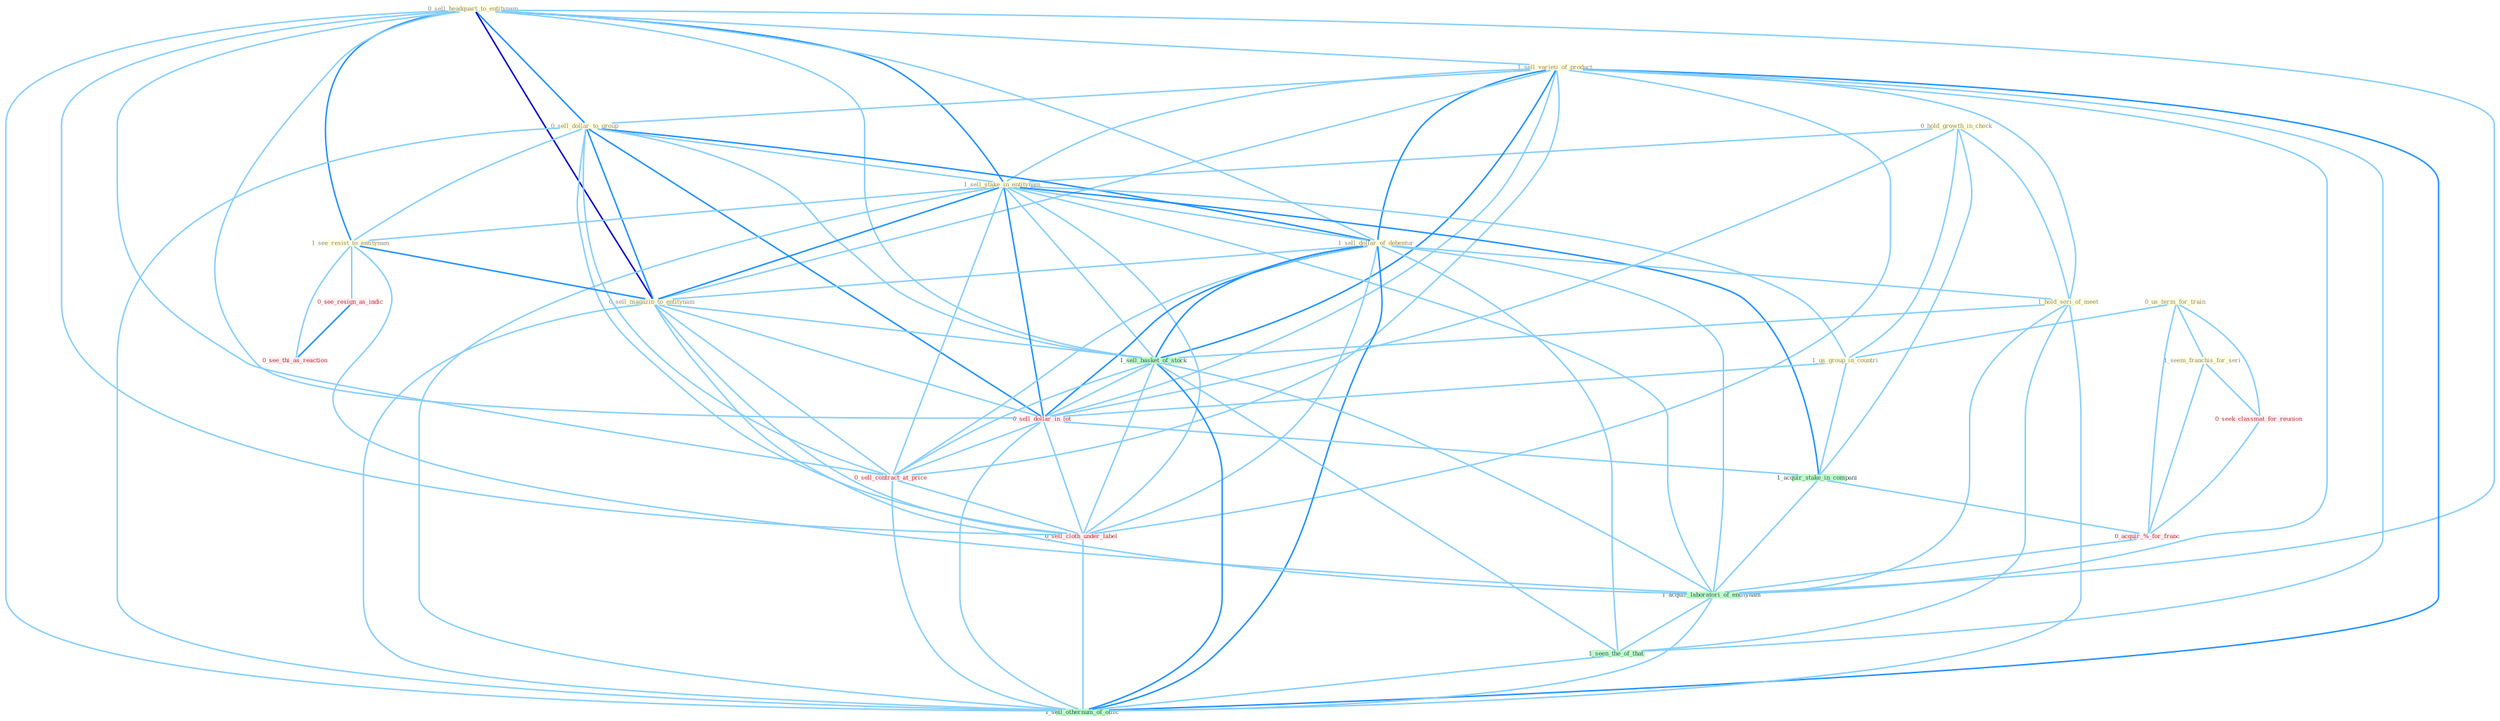 Graph G{ 
    node
    [shape=polygon,style=filled,width=.5,height=.06,color="#BDFCC9",fixedsize=true,fontsize=4,
    fontcolor="#2f4f4f"];
    {node
    [color="#ffffe0", fontcolor="#8b7d6b"] "0_hold_growth_in_check " "0_sell_headquart_to_entitynam " "1_sell_varieti_of_product " "0_sell_dollar_to_group " "0_us_term_for_train " "1_sell_stake_in_entitynam " "1_sell_dollar_of_debentur " "1_seem_franchis_for_seri " "1_us_group_in_countri " "1_see_resist_to_entitynam " "1_hold_seri_of_meet " "0_sell_magazin_to_entitynam "}
{node [color="#fff0f5", fontcolor="#b22222"] "0_seek_classmat_for_reunion " "0_sell_dollar_in_lot " "0_see_resign_as_indic " "0_acquir_%_for_franc " "0_sell_contract_at_price " "0_sell_cloth_under_label " "0_see_thi_as_reaction "}
edge [color="#B0E2FF"];

	"0_hold_growth_in_check " -- "1_sell_stake_in_entitynam " [w="1", color="#87cefa" ];
	"0_hold_growth_in_check " -- "1_us_group_in_countri " [w="1", color="#87cefa" ];
	"0_hold_growth_in_check " -- "1_hold_seri_of_meet " [w="1", color="#87cefa" ];
	"0_hold_growth_in_check " -- "0_sell_dollar_in_lot " [w="1", color="#87cefa" ];
	"0_hold_growth_in_check " -- "1_acquir_stake_in_compani " [w="1", color="#87cefa" ];
	"0_sell_headquart_to_entitynam " -- "1_sell_varieti_of_product " [w="1", color="#87cefa" ];
	"0_sell_headquart_to_entitynam " -- "0_sell_dollar_to_group " [w="2", color="#1e90ff" , len=0.8];
	"0_sell_headquart_to_entitynam " -- "1_sell_stake_in_entitynam " [w="2", color="#1e90ff" , len=0.8];
	"0_sell_headquart_to_entitynam " -- "1_sell_dollar_of_debentur " [w="1", color="#87cefa" ];
	"0_sell_headquart_to_entitynam " -- "1_see_resist_to_entitynam " [w="2", color="#1e90ff" , len=0.8];
	"0_sell_headquart_to_entitynam " -- "0_sell_magazin_to_entitynam " [w="3", color="#0000cd" , len=0.6];
	"0_sell_headquart_to_entitynam " -- "1_sell_basket_of_stock " [w="1", color="#87cefa" ];
	"0_sell_headquart_to_entitynam " -- "0_sell_dollar_in_lot " [w="1", color="#87cefa" ];
	"0_sell_headquart_to_entitynam " -- "0_sell_contract_at_price " [w="1", color="#87cefa" ];
	"0_sell_headquart_to_entitynam " -- "1_acquir_laboratori_of_entitynam " [w="1", color="#87cefa" ];
	"0_sell_headquart_to_entitynam " -- "0_sell_cloth_under_label " [w="1", color="#87cefa" ];
	"0_sell_headquart_to_entitynam " -- "1_sell_othernum_of_offic " [w="1", color="#87cefa" ];
	"1_sell_varieti_of_product " -- "0_sell_dollar_to_group " [w="1", color="#87cefa" ];
	"1_sell_varieti_of_product " -- "1_sell_stake_in_entitynam " [w="1", color="#87cefa" ];
	"1_sell_varieti_of_product " -- "1_sell_dollar_of_debentur " [w="2", color="#1e90ff" , len=0.8];
	"1_sell_varieti_of_product " -- "1_hold_seri_of_meet " [w="1", color="#87cefa" ];
	"1_sell_varieti_of_product " -- "0_sell_magazin_to_entitynam " [w="1", color="#87cefa" ];
	"1_sell_varieti_of_product " -- "1_sell_basket_of_stock " [w="2", color="#1e90ff" , len=0.8];
	"1_sell_varieti_of_product " -- "0_sell_dollar_in_lot " [w="1", color="#87cefa" ];
	"1_sell_varieti_of_product " -- "0_sell_contract_at_price " [w="1", color="#87cefa" ];
	"1_sell_varieti_of_product " -- "1_acquir_laboratori_of_entitynam " [w="1", color="#87cefa" ];
	"1_sell_varieti_of_product " -- "0_sell_cloth_under_label " [w="1", color="#87cefa" ];
	"1_sell_varieti_of_product " -- "1_seen_the_of_that " [w="1", color="#87cefa" ];
	"1_sell_varieti_of_product " -- "1_sell_othernum_of_offic " [w="2", color="#1e90ff" , len=0.8];
	"0_sell_dollar_to_group " -- "1_sell_stake_in_entitynam " [w="1", color="#87cefa" ];
	"0_sell_dollar_to_group " -- "1_sell_dollar_of_debentur " [w="2", color="#1e90ff" , len=0.8];
	"0_sell_dollar_to_group " -- "1_see_resist_to_entitynam " [w="1", color="#87cefa" ];
	"0_sell_dollar_to_group " -- "0_sell_magazin_to_entitynam " [w="2", color="#1e90ff" , len=0.8];
	"0_sell_dollar_to_group " -- "1_sell_basket_of_stock " [w="1", color="#87cefa" ];
	"0_sell_dollar_to_group " -- "0_sell_dollar_in_lot " [w="2", color="#1e90ff" , len=0.8];
	"0_sell_dollar_to_group " -- "0_sell_contract_at_price " [w="1", color="#87cefa" ];
	"0_sell_dollar_to_group " -- "0_sell_cloth_under_label " [w="1", color="#87cefa" ];
	"0_sell_dollar_to_group " -- "1_sell_othernum_of_offic " [w="1", color="#87cefa" ];
	"0_us_term_for_train " -- "1_seem_franchis_for_seri " [w="1", color="#87cefa" ];
	"0_us_term_for_train " -- "1_us_group_in_countri " [w="1", color="#87cefa" ];
	"0_us_term_for_train " -- "0_seek_classmat_for_reunion " [w="1", color="#87cefa" ];
	"0_us_term_for_train " -- "0_acquir_%_for_franc " [w="1", color="#87cefa" ];
	"1_sell_stake_in_entitynam " -- "1_sell_dollar_of_debentur " [w="1", color="#87cefa" ];
	"1_sell_stake_in_entitynam " -- "1_us_group_in_countri " [w="1", color="#87cefa" ];
	"1_sell_stake_in_entitynam " -- "1_see_resist_to_entitynam " [w="1", color="#87cefa" ];
	"1_sell_stake_in_entitynam " -- "0_sell_magazin_to_entitynam " [w="2", color="#1e90ff" , len=0.8];
	"1_sell_stake_in_entitynam " -- "1_sell_basket_of_stock " [w="1", color="#87cefa" ];
	"1_sell_stake_in_entitynam " -- "0_sell_dollar_in_lot " [w="2", color="#1e90ff" , len=0.8];
	"1_sell_stake_in_entitynam " -- "1_acquir_stake_in_compani " [w="2", color="#1e90ff" , len=0.8];
	"1_sell_stake_in_entitynam " -- "0_sell_contract_at_price " [w="1", color="#87cefa" ];
	"1_sell_stake_in_entitynam " -- "1_acquir_laboratori_of_entitynam " [w="1", color="#87cefa" ];
	"1_sell_stake_in_entitynam " -- "0_sell_cloth_under_label " [w="1", color="#87cefa" ];
	"1_sell_stake_in_entitynam " -- "1_sell_othernum_of_offic " [w="1", color="#87cefa" ];
	"1_sell_dollar_of_debentur " -- "1_hold_seri_of_meet " [w="1", color="#87cefa" ];
	"1_sell_dollar_of_debentur " -- "0_sell_magazin_to_entitynam " [w="1", color="#87cefa" ];
	"1_sell_dollar_of_debentur " -- "1_sell_basket_of_stock " [w="2", color="#1e90ff" , len=0.8];
	"1_sell_dollar_of_debentur " -- "0_sell_dollar_in_lot " [w="2", color="#1e90ff" , len=0.8];
	"1_sell_dollar_of_debentur " -- "0_sell_contract_at_price " [w="1", color="#87cefa" ];
	"1_sell_dollar_of_debentur " -- "1_acquir_laboratori_of_entitynam " [w="1", color="#87cefa" ];
	"1_sell_dollar_of_debentur " -- "0_sell_cloth_under_label " [w="1", color="#87cefa" ];
	"1_sell_dollar_of_debentur " -- "1_seen_the_of_that " [w="1", color="#87cefa" ];
	"1_sell_dollar_of_debentur " -- "1_sell_othernum_of_offic " [w="2", color="#1e90ff" , len=0.8];
	"1_seem_franchis_for_seri " -- "0_seek_classmat_for_reunion " [w="1", color="#87cefa" ];
	"1_seem_franchis_for_seri " -- "0_acquir_%_for_franc " [w="1", color="#87cefa" ];
	"1_us_group_in_countri " -- "0_sell_dollar_in_lot " [w="1", color="#87cefa" ];
	"1_us_group_in_countri " -- "1_acquir_stake_in_compani " [w="1", color="#87cefa" ];
	"1_see_resist_to_entitynam " -- "0_sell_magazin_to_entitynam " [w="2", color="#1e90ff" , len=0.8];
	"1_see_resist_to_entitynam " -- "0_see_resign_as_indic " [w="1", color="#87cefa" ];
	"1_see_resist_to_entitynam " -- "1_acquir_laboratori_of_entitynam " [w="1", color="#87cefa" ];
	"1_see_resist_to_entitynam " -- "0_see_thi_as_reaction " [w="1", color="#87cefa" ];
	"1_hold_seri_of_meet " -- "1_sell_basket_of_stock " [w="1", color="#87cefa" ];
	"1_hold_seri_of_meet " -- "1_acquir_laboratori_of_entitynam " [w="1", color="#87cefa" ];
	"1_hold_seri_of_meet " -- "1_seen_the_of_that " [w="1", color="#87cefa" ];
	"1_hold_seri_of_meet " -- "1_sell_othernum_of_offic " [w="1", color="#87cefa" ];
	"0_sell_magazin_to_entitynam " -- "1_sell_basket_of_stock " [w="1", color="#87cefa" ];
	"0_sell_magazin_to_entitynam " -- "0_sell_dollar_in_lot " [w="1", color="#87cefa" ];
	"0_sell_magazin_to_entitynam " -- "0_sell_contract_at_price " [w="1", color="#87cefa" ];
	"0_sell_magazin_to_entitynam " -- "1_acquir_laboratori_of_entitynam " [w="1", color="#87cefa" ];
	"0_sell_magazin_to_entitynam " -- "0_sell_cloth_under_label " [w="1", color="#87cefa" ];
	"0_sell_magazin_to_entitynam " -- "1_sell_othernum_of_offic " [w="1", color="#87cefa" ];
	"0_seek_classmat_for_reunion " -- "0_acquir_%_for_franc " [w="1", color="#87cefa" ];
	"1_sell_basket_of_stock " -- "0_sell_dollar_in_lot " [w="1", color="#87cefa" ];
	"1_sell_basket_of_stock " -- "0_sell_contract_at_price " [w="1", color="#87cefa" ];
	"1_sell_basket_of_stock " -- "1_acquir_laboratori_of_entitynam " [w="1", color="#87cefa" ];
	"1_sell_basket_of_stock " -- "0_sell_cloth_under_label " [w="1", color="#87cefa" ];
	"1_sell_basket_of_stock " -- "1_seen_the_of_that " [w="1", color="#87cefa" ];
	"1_sell_basket_of_stock " -- "1_sell_othernum_of_offic " [w="2", color="#1e90ff" , len=0.8];
	"0_sell_dollar_in_lot " -- "1_acquir_stake_in_compani " [w="1", color="#87cefa" ];
	"0_sell_dollar_in_lot " -- "0_sell_contract_at_price " [w="1", color="#87cefa" ];
	"0_sell_dollar_in_lot " -- "0_sell_cloth_under_label " [w="1", color="#87cefa" ];
	"0_sell_dollar_in_lot " -- "1_sell_othernum_of_offic " [w="1", color="#87cefa" ];
	"0_see_resign_as_indic " -- "0_see_thi_as_reaction " [w="2", color="#1e90ff" , len=0.8];
	"1_acquir_stake_in_compani " -- "0_acquir_%_for_franc " [w="1", color="#87cefa" ];
	"1_acquir_stake_in_compani " -- "1_acquir_laboratori_of_entitynam " [w="1", color="#87cefa" ];
	"0_acquir_%_for_franc " -- "1_acquir_laboratori_of_entitynam " [w="1", color="#87cefa" ];
	"0_sell_contract_at_price " -- "0_sell_cloth_under_label " [w="1", color="#87cefa" ];
	"0_sell_contract_at_price " -- "1_sell_othernum_of_offic " [w="1", color="#87cefa" ];
	"1_acquir_laboratori_of_entitynam " -- "1_seen_the_of_that " [w="1", color="#87cefa" ];
	"1_acquir_laboratori_of_entitynam " -- "1_sell_othernum_of_offic " [w="1", color="#87cefa" ];
	"0_sell_cloth_under_label " -- "1_sell_othernum_of_offic " [w="1", color="#87cefa" ];
	"1_seen_the_of_that " -- "1_sell_othernum_of_offic " [w="1", color="#87cefa" ];
}